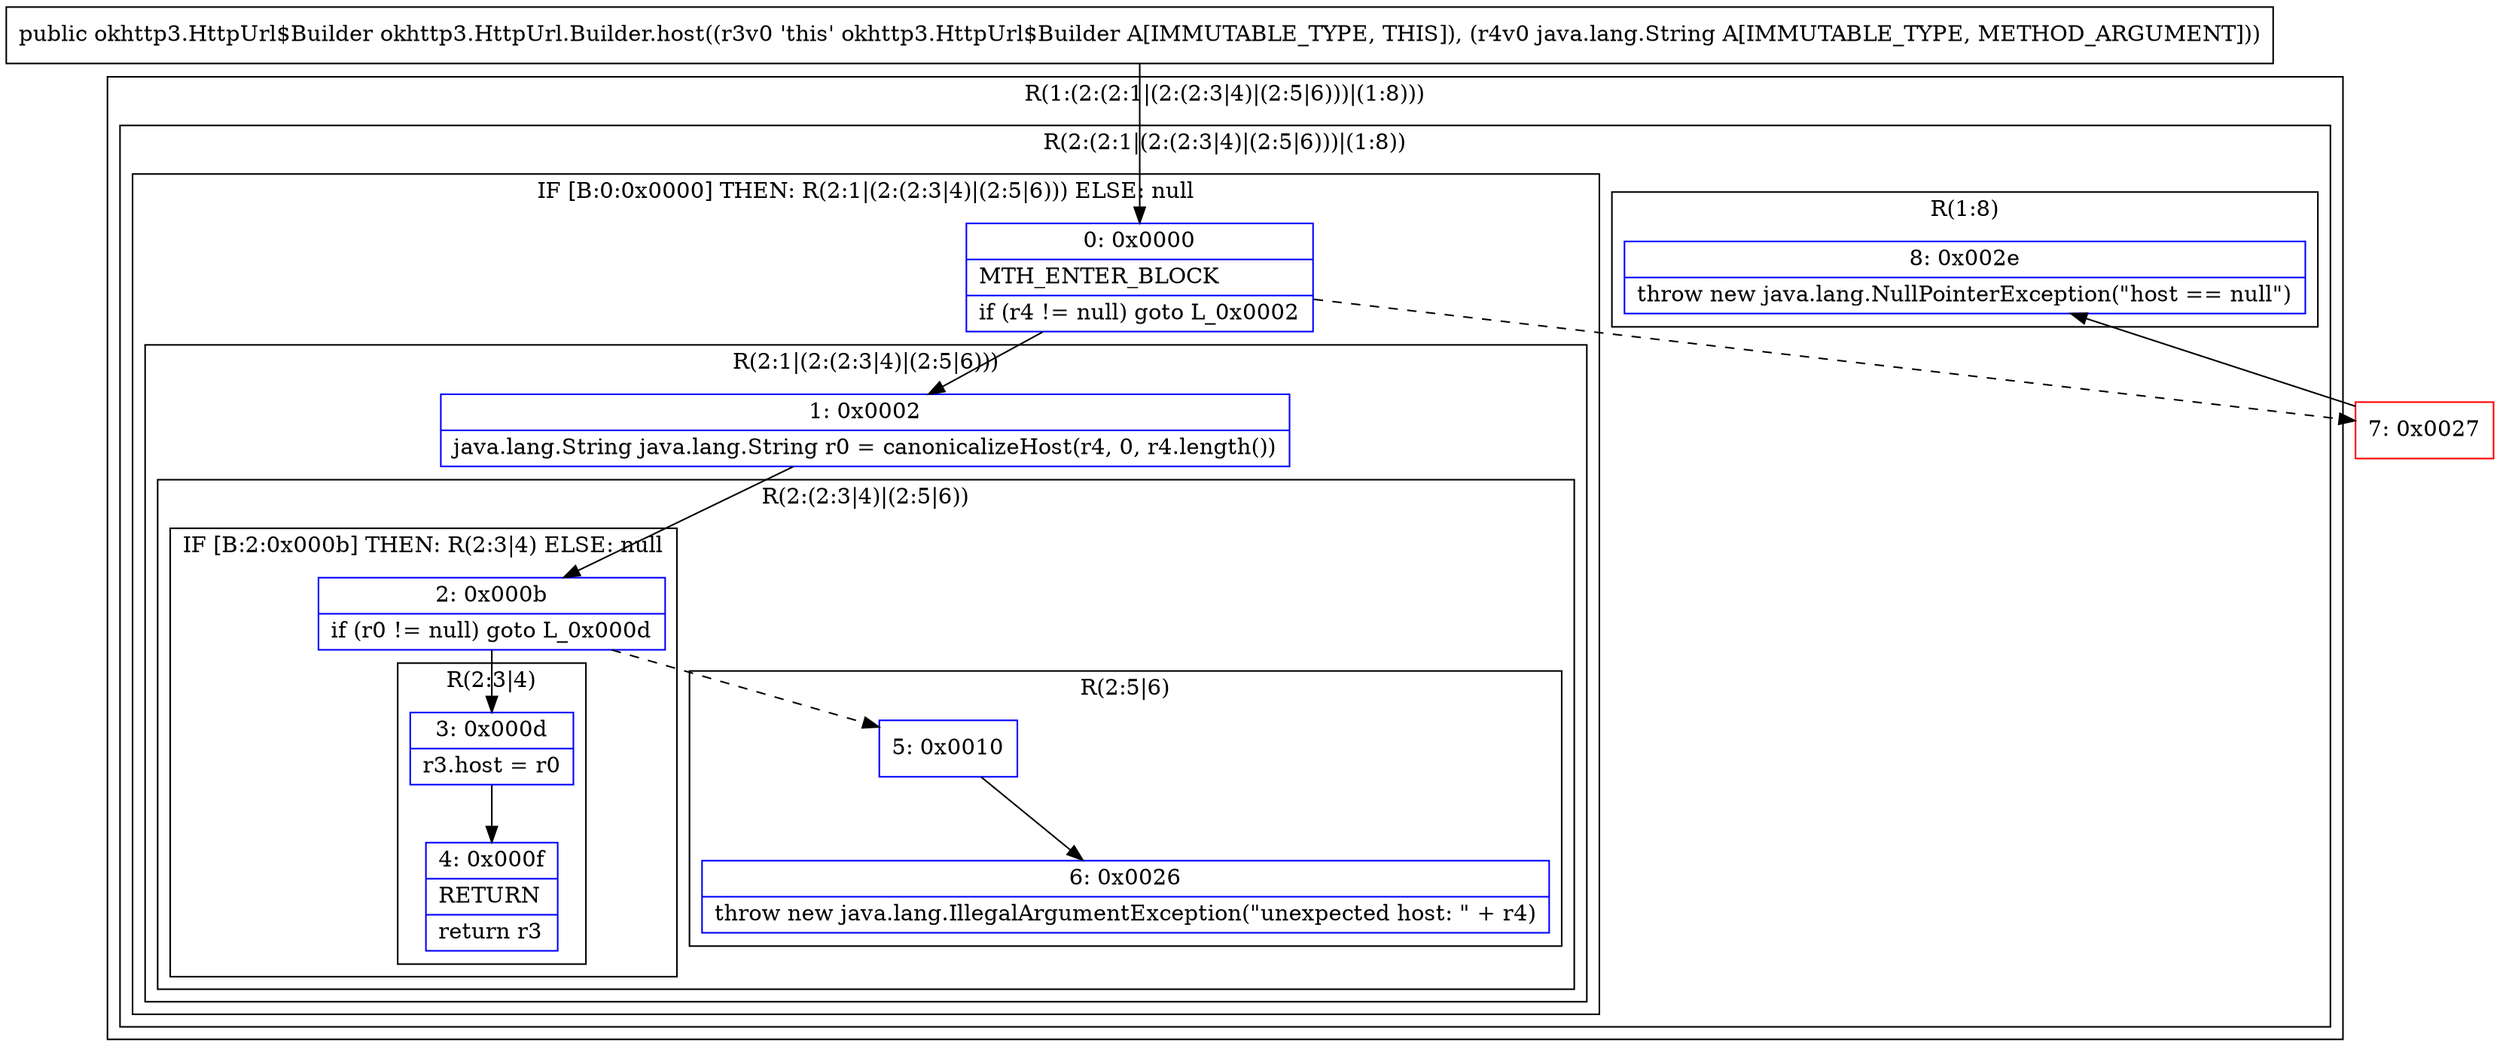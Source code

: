 digraph "CFG forokhttp3.HttpUrl.Builder.host(Ljava\/lang\/String;)Lokhttp3\/HttpUrl$Builder;" {
subgraph cluster_Region_1537597336 {
label = "R(1:(2:(2:1|(2:(2:3|4)|(2:5|6)))|(1:8)))";
node [shape=record,color=blue];
subgraph cluster_Region_1911237433 {
label = "R(2:(2:1|(2:(2:3|4)|(2:5|6)))|(1:8))";
node [shape=record,color=blue];
subgraph cluster_IfRegion_106460164 {
label = "IF [B:0:0x0000] THEN: R(2:1|(2:(2:3|4)|(2:5|6))) ELSE: null";
node [shape=record,color=blue];
Node_0 [shape=record,label="{0\:\ 0x0000|MTH_ENTER_BLOCK\l|if (r4 != null) goto L_0x0002\l}"];
subgraph cluster_Region_1218318806 {
label = "R(2:1|(2:(2:3|4)|(2:5|6)))";
node [shape=record,color=blue];
Node_1 [shape=record,label="{1\:\ 0x0002|java.lang.String java.lang.String r0 = canonicalizeHost(r4, 0, r4.length())\l}"];
subgraph cluster_Region_1971323702 {
label = "R(2:(2:3|4)|(2:5|6))";
node [shape=record,color=blue];
subgraph cluster_IfRegion_1359635102 {
label = "IF [B:2:0x000b] THEN: R(2:3|4) ELSE: null";
node [shape=record,color=blue];
Node_2 [shape=record,label="{2\:\ 0x000b|if (r0 != null) goto L_0x000d\l}"];
subgraph cluster_Region_687375339 {
label = "R(2:3|4)";
node [shape=record,color=blue];
Node_3 [shape=record,label="{3\:\ 0x000d|r3.host = r0\l}"];
Node_4 [shape=record,label="{4\:\ 0x000f|RETURN\l|return r3\l}"];
}
}
subgraph cluster_Region_2902785 {
label = "R(2:5|6)";
node [shape=record,color=blue];
Node_5 [shape=record,label="{5\:\ 0x0010}"];
Node_6 [shape=record,label="{6\:\ 0x0026|throw new java.lang.IllegalArgumentException(\"unexpected host: \" + r4)\l}"];
}
}
}
}
subgraph cluster_Region_674630366 {
label = "R(1:8)";
node [shape=record,color=blue];
Node_8 [shape=record,label="{8\:\ 0x002e|throw new java.lang.NullPointerException(\"host == null\")\l}"];
}
}
}
Node_7 [shape=record,color=red,label="{7\:\ 0x0027}"];
MethodNode[shape=record,label="{public okhttp3.HttpUrl$Builder okhttp3.HttpUrl.Builder.host((r3v0 'this' okhttp3.HttpUrl$Builder A[IMMUTABLE_TYPE, THIS]), (r4v0 java.lang.String A[IMMUTABLE_TYPE, METHOD_ARGUMENT])) }"];
MethodNode -> Node_0;
Node_0 -> Node_1;
Node_0 -> Node_7[style=dashed];
Node_1 -> Node_2;
Node_2 -> Node_3;
Node_2 -> Node_5[style=dashed];
Node_3 -> Node_4;
Node_5 -> Node_6;
Node_7 -> Node_8;
}

